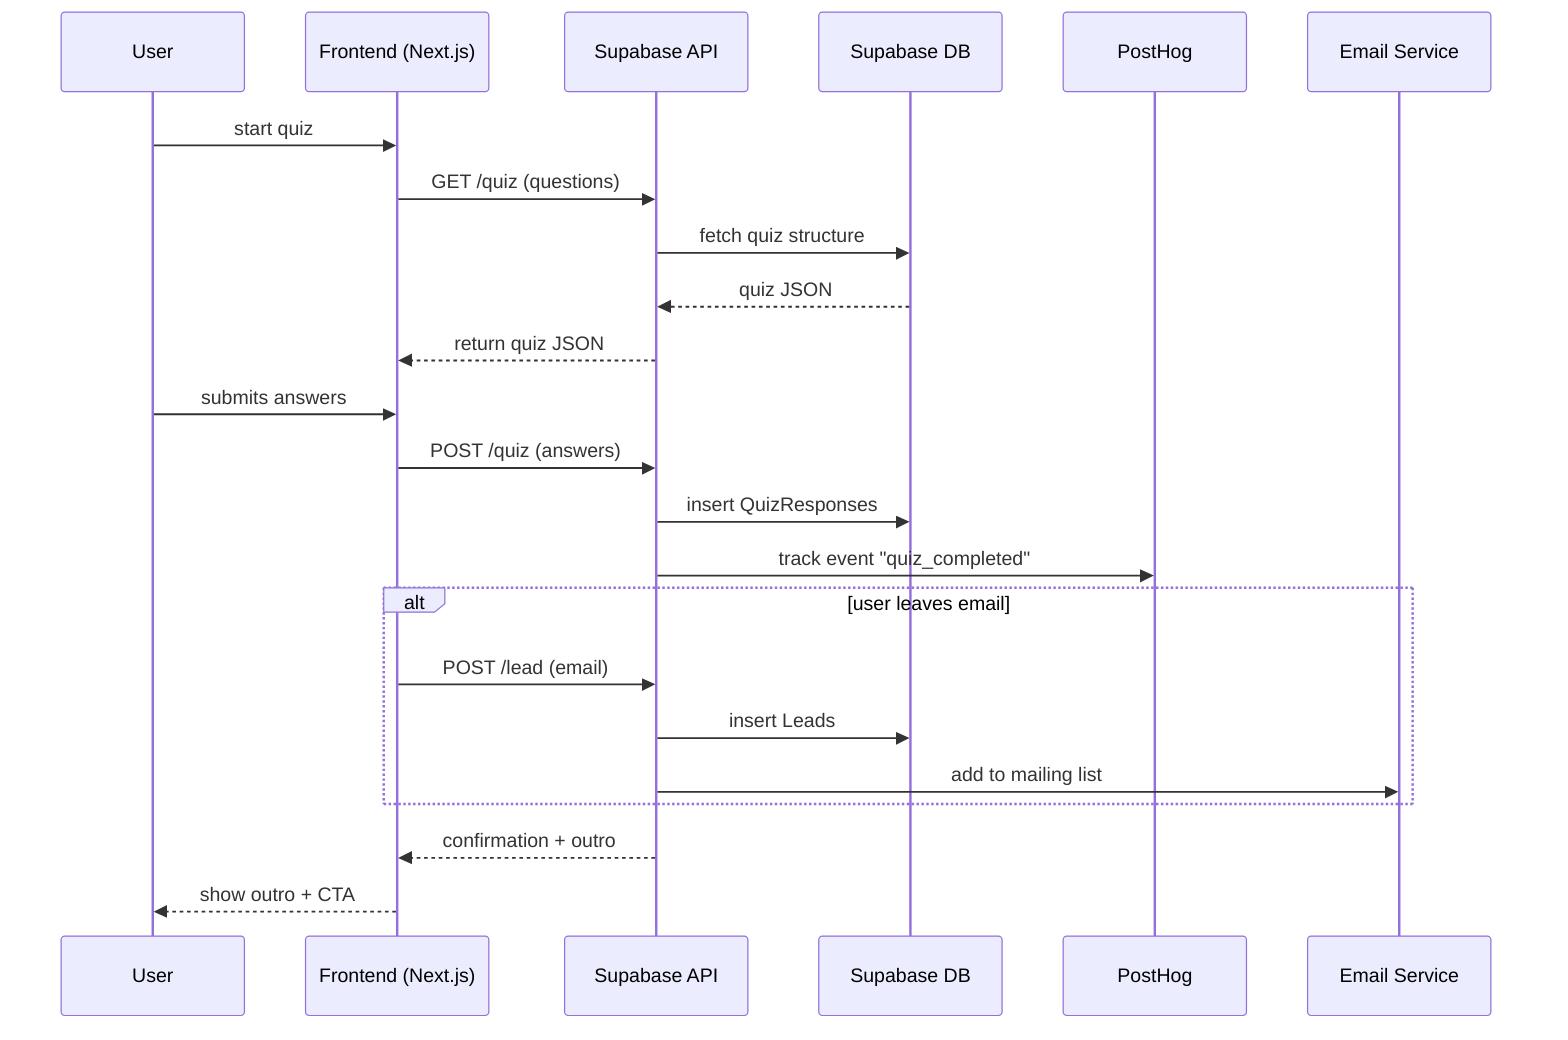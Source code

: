 sequenceDiagram
  participant User
  participant FE as Frontend (Next.js)
  participant API as Supabase API
  participant DB as Supabase DB
  participant PH as PostHog
  participant Email as Email Service

  User->>FE: start quiz
  FE->>API: GET /quiz (questions)
  API->>DB: fetch quiz structure
  DB-->>API: quiz JSON
  API-->>FE: return quiz JSON

  User->>FE: submits answers
  FE->>API: POST /quiz (answers)
  API->>DB: insert QuizResponses
  API->>PH: track event "quiz_completed"

  alt user leaves email
    FE->>API: POST /lead (email)
    API->>DB: insert Leads
    API->>Email: add to mailing list
  end

  API-->>FE: confirmation + outro
  FE-->>User: show outro + CTA